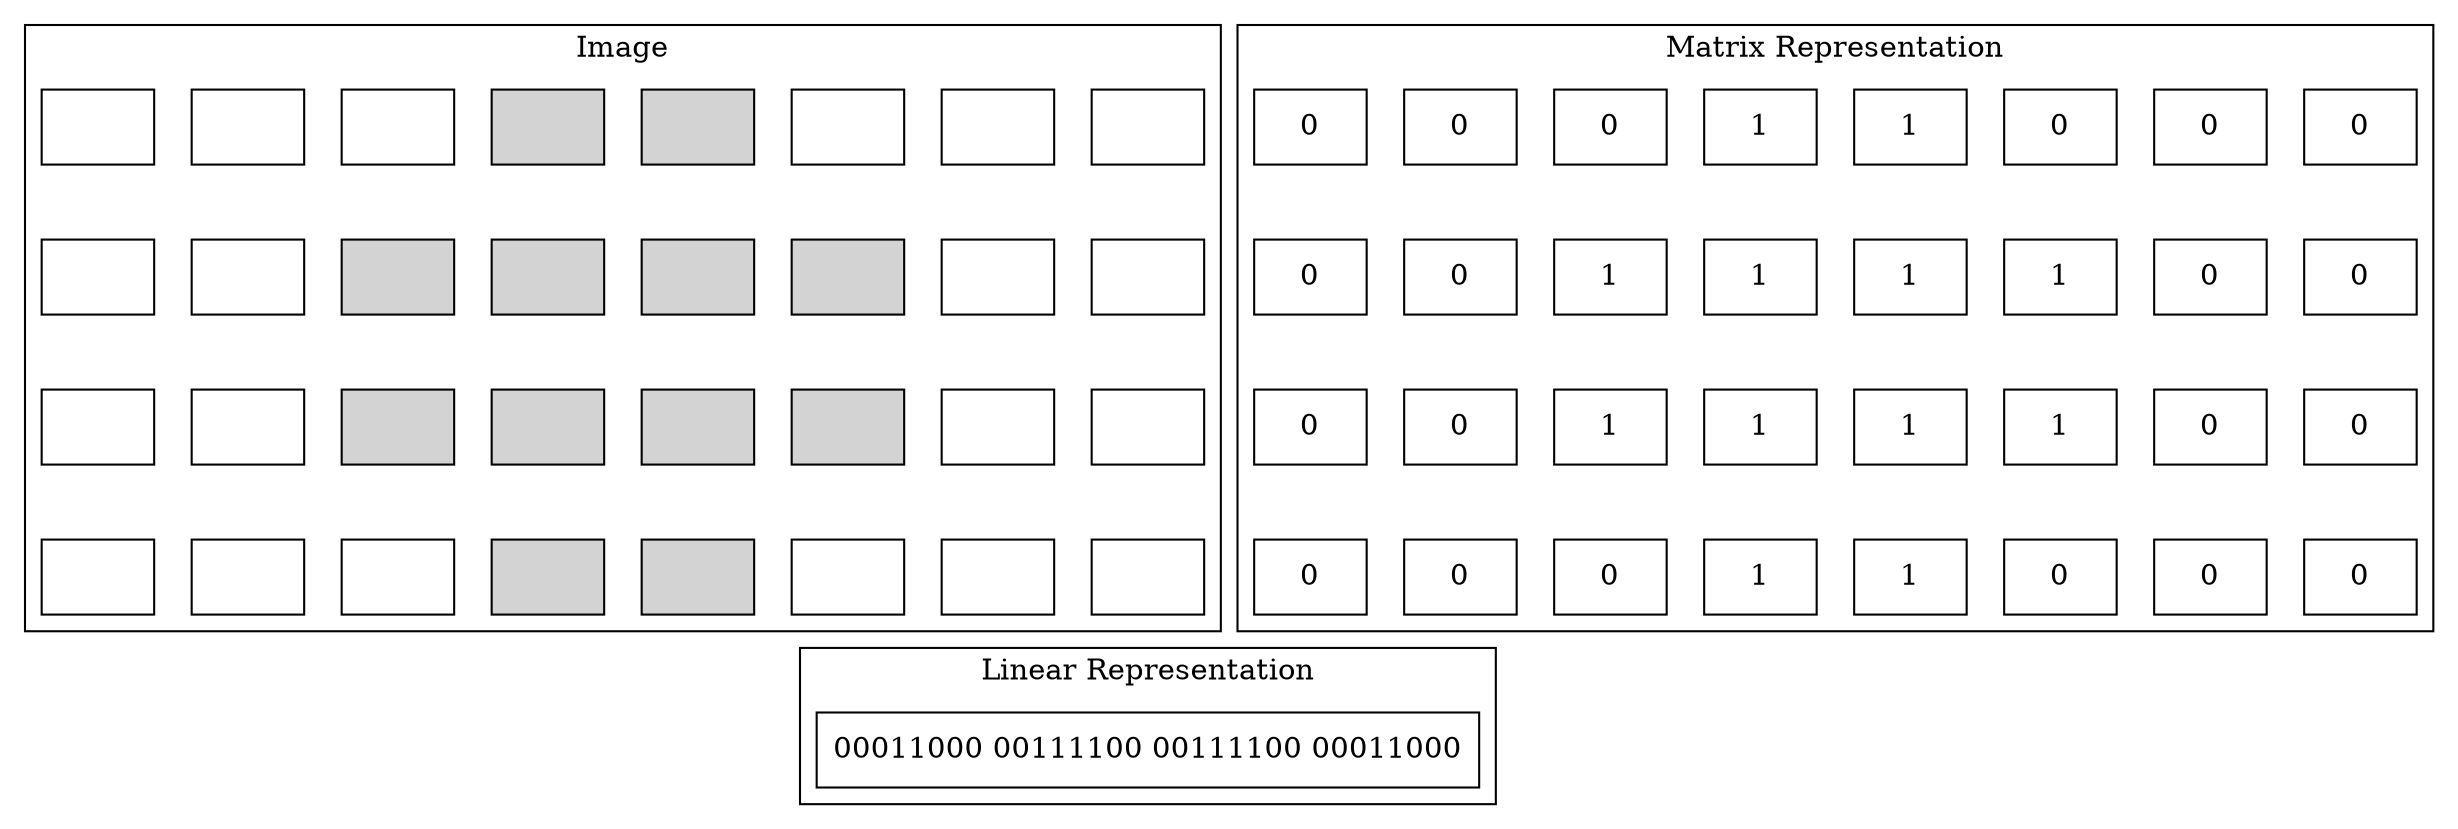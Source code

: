 digraph G {
    node [shape=box, label=""];

    subgraph cluster0 {
        label = "Image"
        {rank=same; 00 10 20 30[style=filled] 40[style=filled] 50 60 70}
        {rank=same; 01 11 21[style=filled] 31[style=filled] 41[style=filled] 51[style=filled] 61 71}
        {rank=same; 02 12 22[style=filled] 32[style=filled] 42[style=filled] 52[style=filled] 62 72}
        {rank=same; 03 13 23 33[style=filled] 43[style=filled] 53 63 73}
        00 -> 01 -> 02 -> 03 [style=invis];
    }

    subgraph cluster1 {
        label = "Matrix Representation"
        {rank=same; "00 "[label="0"] "10 "[label="0"] "20 "[label="0"] "30 "[label="1"] "40 "[label="1"] "50 "[label="0"] "60 "[label="0"] "70 "[label="0"]}
        {rank=same; "01 "[label="0"] "11 "[label="0"] "21 "[label="1"] "31 "[label="1"] "41 "[label="1"] "51 "[label="1"] "61 "[label="0"] "71 "[label="0"]}
        {rank=same; "02 "[label="0"] "12 "[label="0"] "22 "[label="1"] "32 "[label="1"] "42 "[label="1"] "52 "[label="1"] "62 "[label="0"] "72 "[label="0"]}
        {rank=same; "03 "[label="0"] "13 "[label="0"] "23 "[label="0"] "33 "[label="1"] "43 "[label="1"] "53 "[label="0"] "63 "[label="0"] "73 "[label="0"]}
        "00 " -> "01 " -> "02 " -> "03 " [style=invis];
    }

    subgraph cluster2 {
        label = "Linear Representation"
        wenzi [label="00011000 00111100 00111100 00011000"];
    }

    03 -> wenzi [style=invis];
}